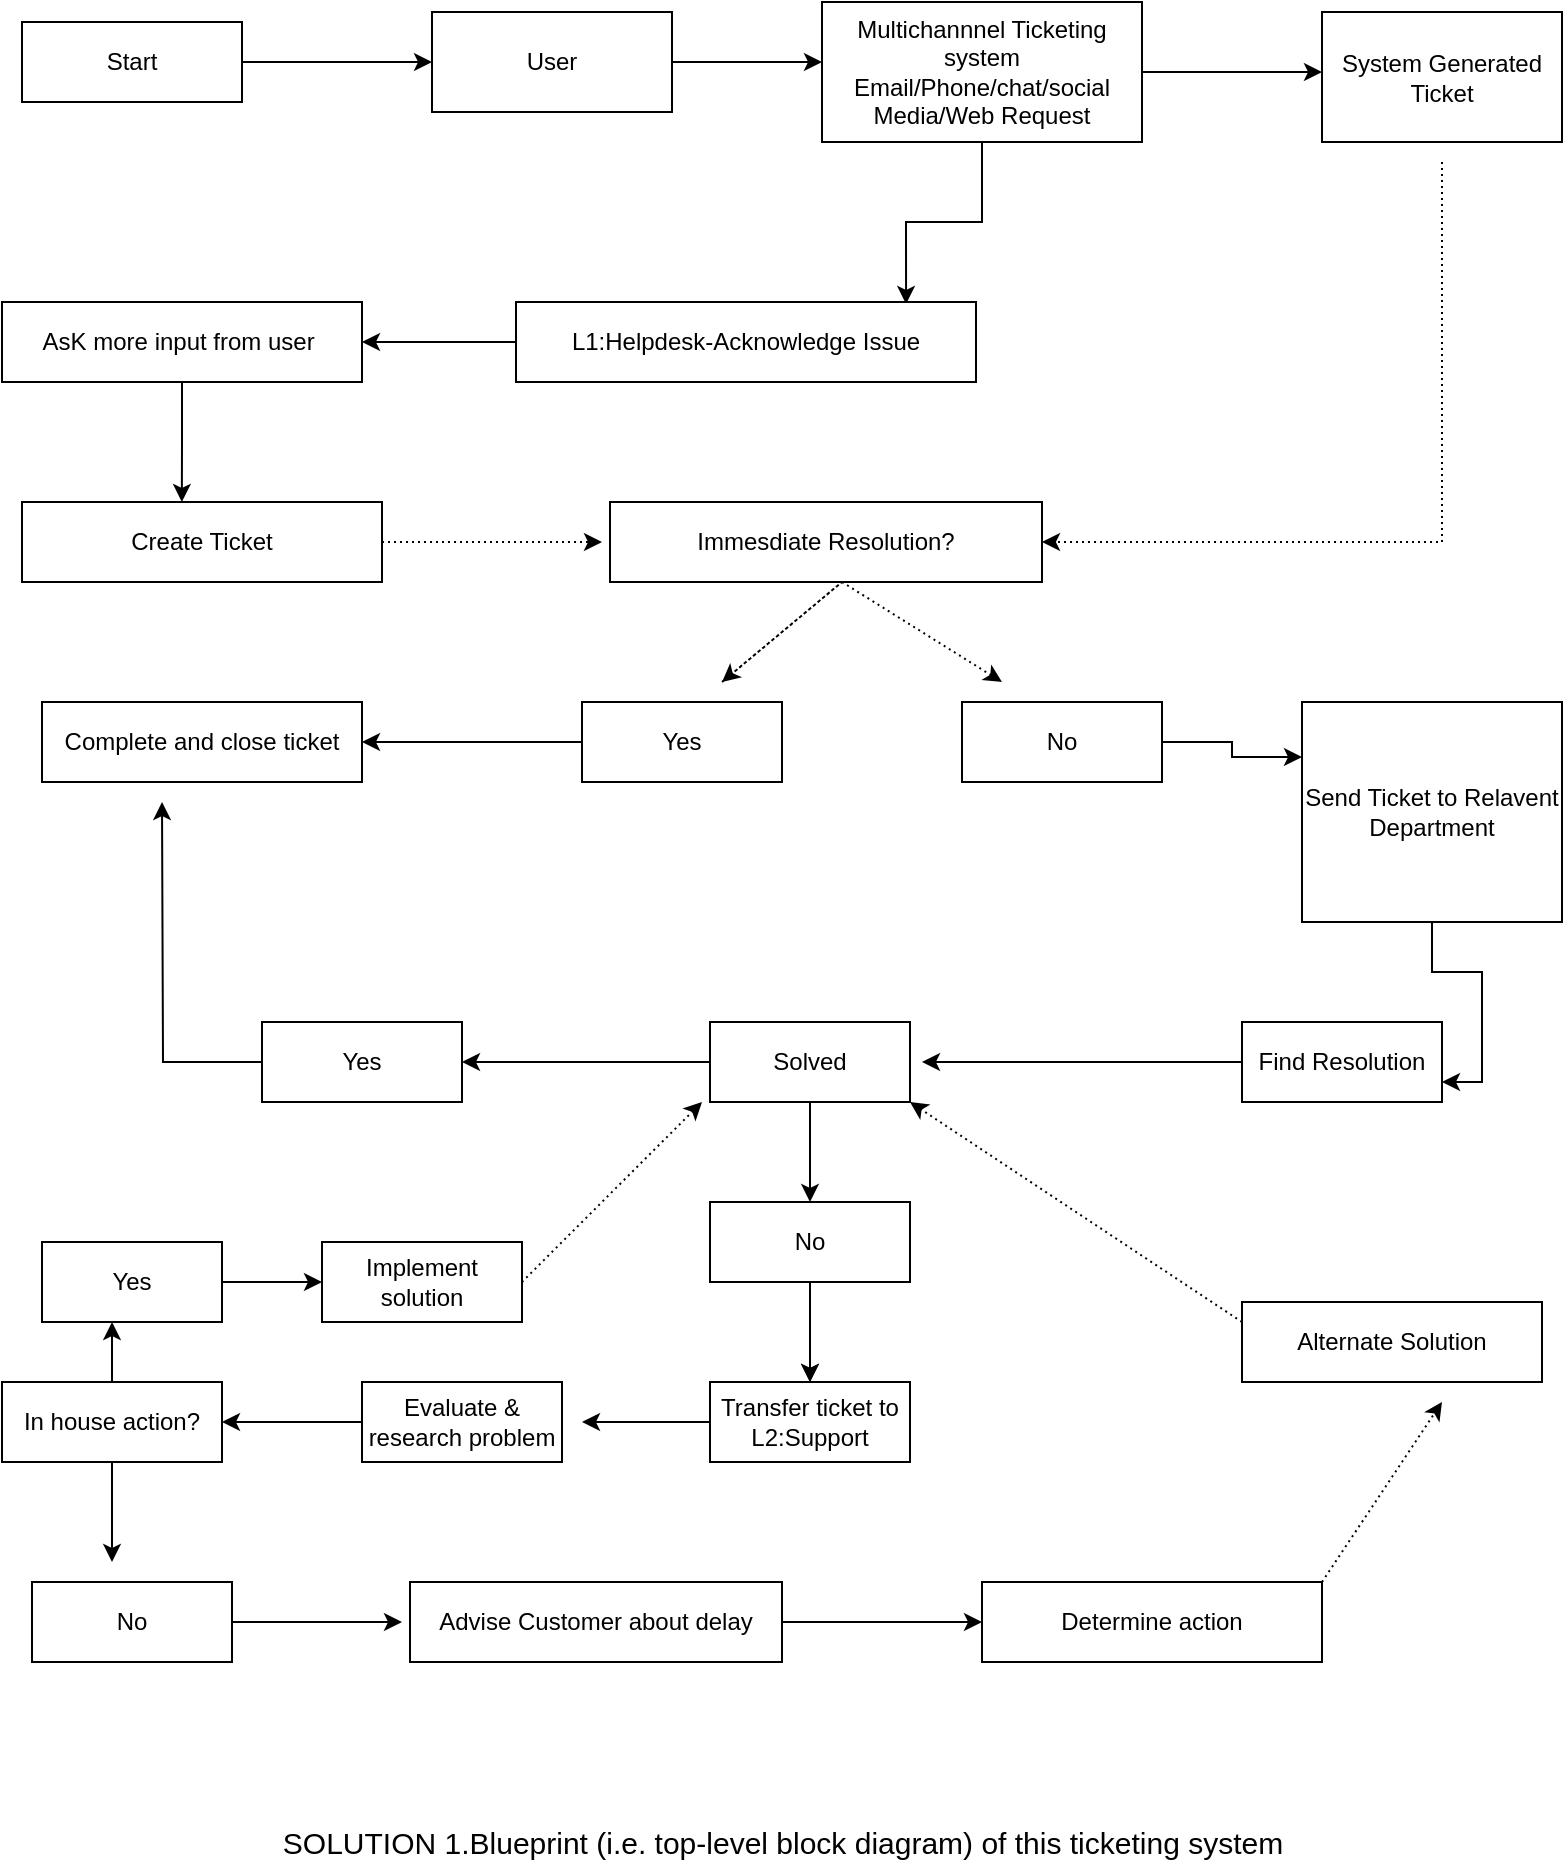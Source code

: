 <mxfile version="18.0.3" type="device"><diagram id="_JCmLVWtzS99119XUCbM" name="Page-1"><mxGraphModel dx="868" dy="520" grid="1" gridSize="10" guides="1" tooltips="1" connect="1" arrows="1" fold="1" page="1" pageScale="1" pageWidth="827" pageHeight="1169" math="0" shadow="0"><root><mxCell id="0"/><mxCell id="1" parent="0"/><mxCell id="wm2n2AeegYJsjQUDE2-H-5" value="" style="edgeStyle=orthogonalEdgeStyle;rounded=0;orthogonalLoop=1;jettySize=auto;html=1;" edge="1" parent="1" source="wm2n2AeegYJsjQUDE2-H-1"><mxGeometry relative="1" as="geometry"><mxPoint x="225" y="40" as="targetPoint"/></mxGeometry></mxCell><mxCell id="wm2n2AeegYJsjQUDE2-H-1" value="Start" style="rounded=0;whiteSpace=wrap;html=1;" vertex="1" parent="1"><mxGeometry x="20" y="20" width="110" height="40" as="geometry"/></mxCell><mxCell id="wm2n2AeegYJsjQUDE2-H-8" value="&lt;span style=&quot;color: rgb(0, 0, 0); font-family: Helvetica; font-size: 12px; font-style: normal; font-variant-ligatures: normal; font-variant-caps: normal; font-weight: 400; letter-spacing: normal; orphans: 2; text-align: center; text-indent: 0px; text-transform: none; widows: 2; word-spacing: 0px; -webkit-text-stroke-width: 0px; background-color: rgb(248, 249, 250); text-decoration-thickness: initial; text-decoration-style: initial; text-decoration-color: initial; float: none; display: inline !important;&quot;&gt;Text&lt;/span&gt;" style="text;whiteSpace=wrap;html=1;" vertex="1" parent="1"><mxGeometry x="260" y="40" width="50" height="30" as="geometry"/></mxCell><mxCell id="wm2n2AeegYJsjQUDE2-H-12" style="edgeStyle=orthogonalEdgeStyle;rounded=0;orthogonalLoop=1;jettySize=auto;html=1;exitX=1;exitY=0.5;exitDx=0;exitDy=0;" edge="1" parent="1" source="wm2n2AeegYJsjQUDE2-H-9"><mxGeometry relative="1" as="geometry"><mxPoint x="420" y="40" as="targetPoint"/></mxGeometry></mxCell><mxCell id="wm2n2AeegYJsjQUDE2-H-9" value="User" style="whiteSpace=wrap;html=1;" vertex="1" parent="1"><mxGeometry x="225" y="15" width="120" height="50" as="geometry"/></mxCell><mxCell id="wm2n2AeegYJsjQUDE2-H-17" style="edgeStyle=orthogonalEdgeStyle;rounded=0;orthogonalLoop=1;jettySize=auto;html=1;exitX=1;exitY=0.5;exitDx=0;exitDy=0;" edge="1" parent="1" source="wm2n2AeegYJsjQUDE2-H-16"><mxGeometry relative="1" as="geometry"><mxPoint x="670" y="45" as="targetPoint"/></mxGeometry></mxCell><mxCell id="wm2n2AeegYJsjQUDE2-H-22" style="edgeStyle=orthogonalEdgeStyle;rounded=0;orthogonalLoop=1;jettySize=auto;html=1;entryX=0.848;entryY=0.025;entryDx=0;entryDy=0;entryPerimeter=0;" edge="1" parent="1" source="wm2n2AeegYJsjQUDE2-H-16" target="wm2n2AeegYJsjQUDE2-H-20"><mxGeometry relative="1" as="geometry"/></mxCell><mxCell id="wm2n2AeegYJsjQUDE2-H-16" value="Multichannnel Ticketing system&lt;br&gt;Email/Phone/chat/social Media/Web Request" style="whiteSpace=wrap;html=1;align=center;" vertex="1" parent="1"><mxGeometry x="420" y="10" width="160" height="70" as="geometry"/></mxCell><mxCell id="wm2n2AeegYJsjQUDE2-H-18" value="System Generated Ticket" style="whiteSpace=wrap;html=1;align=center;" vertex="1" parent="1"><mxGeometry x="670" y="15" width="120" height="65" as="geometry"/></mxCell><mxCell id="wm2n2AeegYJsjQUDE2-H-23" value="" style="edgeStyle=orthogonalEdgeStyle;rounded=0;orthogonalLoop=1;jettySize=auto;html=1;" edge="1" parent="1" source="wm2n2AeegYJsjQUDE2-H-20" target="wm2n2AeegYJsjQUDE2-H-21"><mxGeometry relative="1" as="geometry"/></mxCell><mxCell id="wm2n2AeegYJsjQUDE2-H-20" value="L1:Helpdesk-Acknowledge Issue" style="whiteSpace=wrap;html=1;align=center;" vertex="1" parent="1"><mxGeometry x="267" y="160" width="230" height="40" as="geometry"/></mxCell><mxCell id="wm2n2AeegYJsjQUDE2-H-29" style="edgeStyle=orthogonalEdgeStyle;rounded=0;orthogonalLoop=1;jettySize=auto;html=1;entryX=0.444;entryY=0;entryDx=0;entryDy=0;entryPerimeter=0;" edge="1" parent="1" source="wm2n2AeegYJsjQUDE2-H-21" target="wm2n2AeegYJsjQUDE2-H-24"><mxGeometry relative="1" as="geometry"/></mxCell><mxCell id="wm2n2AeegYJsjQUDE2-H-21" value="AsK more input from user&amp;nbsp;" style="whiteSpace=wrap;html=1;align=center;" vertex="1" parent="1"><mxGeometry x="10" y="160" width="180" height="40" as="geometry"/></mxCell><mxCell id="wm2n2AeegYJsjQUDE2-H-24" value="Create Ticket" style="whiteSpace=wrap;html=1;align=center;" vertex="1" parent="1"><mxGeometry x="20" y="260" width="180" height="40" as="geometry"/></mxCell><mxCell id="wm2n2AeegYJsjQUDE2-H-35" style="edgeStyle=orthogonalEdgeStyle;rounded=0;orthogonalLoop=1;jettySize=auto;html=1;exitX=0;exitY=0.5;exitDx=0;exitDy=0;entryX=1;entryY=0.5;entryDx=0;entryDy=0;" edge="1" parent="1" source="wm2n2AeegYJsjQUDE2-H-25" target="wm2n2AeegYJsjQUDE2-H-27"><mxGeometry relative="1" as="geometry"/></mxCell><mxCell id="wm2n2AeegYJsjQUDE2-H-25" value="Yes" style="whiteSpace=wrap;html=1;align=center;" vertex="1" parent="1"><mxGeometry x="300" y="360" width="100" height="40" as="geometry"/></mxCell><mxCell id="wm2n2AeegYJsjQUDE2-H-26" value="Immesdiate Resolution?" style="whiteSpace=wrap;html=1;align=center;" vertex="1" parent="1"><mxGeometry x="314" y="260" width="216" height="40" as="geometry"/></mxCell><mxCell id="wm2n2AeegYJsjQUDE2-H-27" value="Complete and close ticket" style="whiteSpace=wrap;html=1;align=center;" vertex="1" parent="1"><mxGeometry x="30" y="360" width="160" height="40" as="geometry"/></mxCell><mxCell id="wm2n2AeegYJsjQUDE2-H-38" style="edgeStyle=orthogonalEdgeStyle;rounded=0;orthogonalLoop=1;jettySize=auto;html=1;exitX=1;exitY=0.5;exitDx=0;exitDy=0;entryX=0;entryY=0.25;entryDx=0;entryDy=0;" edge="1" parent="1" source="wm2n2AeegYJsjQUDE2-H-28" target="wm2n2AeegYJsjQUDE2-H-37"><mxGeometry relative="1" as="geometry"/></mxCell><mxCell id="wm2n2AeegYJsjQUDE2-H-28" value="No" style="whiteSpace=wrap;html=1;align=center;" vertex="1" parent="1"><mxGeometry x="490" y="360" width="100" height="40" as="geometry"/></mxCell><mxCell id="wm2n2AeegYJsjQUDE2-H-52" style="edgeStyle=orthogonalEdgeStyle;rounded=0;orthogonalLoop=1;jettySize=auto;html=1;entryX=1;entryY=0.5;entryDx=0;entryDy=0;" edge="1" parent="1" source="wm2n2AeegYJsjQUDE2-H-36" target="wm2n2AeegYJsjQUDE2-H-50"><mxGeometry relative="1" as="geometry"/></mxCell><mxCell id="wm2n2AeegYJsjQUDE2-H-58" style="edgeStyle=orthogonalEdgeStyle;rounded=0;orthogonalLoop=1;jettySize=auto;html=1;exitX=0.5;exitY=1;exitDx=0;exitDy=0;entryX=0.5;entryY=0;entryDx=0;entryDy=0;" edge="1" parent="1" source="wm2n2AeegYJsjQUDE2-H-36" target="wm2n2AeegYJsjQUDE2-H-57"><mxGeometry relative="1" as="geometry"/></mxCell><mxCell id="wm2n2AeegYJsjQUDE2-H-36" value="Solved" style="whiteSpace=wrap;html=1;align=center;" vertex="1" parent="1"><mxGeometry x="364" y="520" width="100" height="40" as="geometry"/></mxCell><mxCell id="wm2n2AeegYJsjQUDE2-H-54" style="edgeStyle=orthogonalEdgeStyle;rounded=0;orthogonalLoop=1;jettySize=auto;html=1;entryX=1;entryY=0.75;entryDx=0;entryDy=0;" edge="1" parent="1" source="wm2n2AeegYJsjQUDE2-H-37" target="wm2n2AeegYJsjQUDE2-H-49"><mxGeometry relative="1" as="geometry"/></mxCell><mxCell id="wm2n2AeegYJsjQUDE2-H-37" value="Send Ticket to Relavent Department" style="whiteSpace=wrap;html=1;align=center;" vertex="1" parent="1"><mxGeometry x="660" y="360" width="130" height="110" as="geometry"/></mxCell><mxCell id="wm2n2AeegYJsjQUDE2-H-53" style="edgeStyle=orthogonalEdgeStyle;rounded=0;orthogonalLoop=1;jettySize=auto;html=1;" edge="1" parent="1" source="wm2n2AeegYJsjQUDE2-H-49"><mxGeometry relative="1" as="geometry"><mxPoint x="470" y="540" as="targetPoint"/></mxGeometry></mxCell><mxCell id="wm2n2AeegYJsjQUDE2-H-49" value="Find Resolution" style="whiteSpace=wrap;html=1;align=center;" vertex="1" parent="1"><mxGeometry x="630" y="520" width="100" height="40" as="geometry"/></mxCell><mxCell id="wm2n2AeegYJsjQUDE2-H-51" style="edgeStyle=orthogonalEdgeStyle;rounded=0;orthogonalLoop=1;jettySize=auto;html=1;" edge="1" parent="1" source="wm2n2AeegYJsjQUDE2-H-50"><mxGeometry relative="1" as="geometry"><mxPoint x="90" y="410" as="targetPoint"/></mxGeometry></mxCell><mxCell id="wm2n2AeegYJsjQUDE2-H-50" value="Yes" style="whiteSpace=wrap;html=1;align=center;" vertex="1" parent="1"><mxGeometry x="140" y="520" width="100" height="40" as="geometry"/></mxCell><mxCell id="wm2n2AeegYJsjQUDE2-H-55" value="Alternate Solution" style="whiteSpace=wrap;html=1;align=center;sketch=0;" vertex="1" parent="1"><mxGeometry x="630" y="660" width="150" height="40" as="geometry"/></mxCell><mxCell id="wm2n2AeegYJsjQUDE2-H-62" style="edgeStyle=orthogonalEdgeStyle;rounded=0;orthogonalLoop=1;jettySize=auto;html=1;" edge="1" parent="1" source="wm2n2AeegYJsjQUDE2-H-56"><mxGeometry relative="1" as="geometry"><mxPoint x="300" y="720" as="targetPoint"/></mxGeometry></mxCell><mxCell id="wm2n2AeegYJsjQUDE2-H-56" value="Transfer ticket to L2:Support" style="whiteSpace=wrap;html=1;align=center;" vertex="1" parent="1"><mxGeometry x="364" y="700" width="100" height="40" as="geometry"/></mxCell><mxCell id="wm2n2AeegYJsjQUDE2-H-59" style="edgeStyle=orthogonalEdgeStyle;rounded=0;orthogonalLoop=1;jettySize=auto;html=1;entryX=0.5;entryY=0;entryDx=0;entryDy=0;" edge="1" parent="1" source="wm2n2AeegYJsjQUDE2-H-57" target="wm2n2AeegYJsjQUDE2-H-56"><mxGeometry relative="1" as="geometry"/></mxCell><mxCell id="wm2n2AeegYJsjQUDE2-H-84" value="" style="edgeStyle=orthogonalEdgeStyle;rounded=0;orthogonalLoop=1;jettySize=auto;html=1;dashed=1;dashPattern=1 2;" edge="1" parent="1" source="wm2n2AeegYJsjQUDE2-H-57" target="wm2n2AeegYJsjQUDE2-H-56"><mxGeometry relative="1" as="geometry"/></mxCell><mxCell id="wm2n2AeegYJsjQUDE2-H-57" value="No" style="whiteSpace=wrap;html=1;align=center;" vertex="1" parent="1"><mxGeometry x="364" y="610" width="100" height="40" as="geometry"/></mxCell><mxCell id="wm2n2AeegYJsjQUDE2-H-63" style="edgeStyle=orthogonalEdgeStyle;rounded=0;orthogonalLoop=1;jettySize=auto;html=1;entryX=1;entryY=0.5;entryDx=0;entryDy=0;" edge="1" parent="1" source="wm2n2AeegYJsjQUDE2-H-60" target="wm2n2AeegYJsjQUDE2-H-61"><mxGeometry relative="1" as="geometry"/></mxCell><mxCell id="wm2n2AeegYJsjQUDE2-H-60" value="Evaluate &amp;amp; research problem" style="whiteSpace=wrap;html=1;align=center;" vertex="1" parent="1"><mxGeometry x="190" y="700" width="100" height="40" as="geometry"/></mxCell><mxCell id="wm2n2AeegYJsjQUDE2-H-77" style="edgeStyle=orthogonalEdgeStyle;rounded=0;orthogonalLoop=1;jettySize=auto;html=1;" edge="1" parent="1" source="wm2n2AeegYJsjQUDE2-H-61"><mxGeometry relative="1" as="geometry"><mxPoint x="65" y="790" as="targetPoint"/></mxGeometry></mxCell><mxCell id="wm2n2AeegYJsjQUDE2-H-78" style="edgeStyle=orthogonalEdgeStyle;rounded=0;orthogonalLoop=1;jettySize=auto;html=1;entryX=0.389;entryY=1;entryDx=0;entryDy=0;entryPerimeter=0;" edge="1" parent="1" source="wm2n2AeegYJsjQUDE2-H-61" target="wm2n2AeegYJsjQUDE2-H-68"><mxGeometry relative="1" as="geometry"/></mxCell><mxCell id="wm2n2AeegYJsjQUDE2-H-61" value="In house action?" style="whiteSpace=wrap;html=1;align=center;" vertex="1" parent="1"><mxGeometry x="10" y="700" width="110" height="40" as="geometry"/></mxCell><mxCell id="wm2n2AeegYJsjQUDE2-H-70" style="edgeStyle=orthogonalEdgeStyle;rounded=0;orthogonalLoop=1;jettySize=auto;html=1;entryX=0;entryY=0.5;entryDx=0;entryDy=0;" edge="1" parent="1" source="wm2n2AeegYJsjQUDE2-H-68" target="wm2n2AeegYJsjQUDE2-H-69"><mxGeometry relative="1" as="geometry"/></mxCell><mxCell id="wm2n2AeegYJsjQUDE2-H-68" value="Yes" style="whiteSpace=wrap;html=1;align=center;sketch=0;" vertex="1" parent="1"><mxGeometry x="30" y="630" width="90" height="40" as="geometry"/></mxCell><mxCell id="wm2n2AeegYJsjQUDE2-H-69" value="Implement solution" style="whiteSpace=wrap;html=1;align=center;sketch=0;" vertex="1" parent="1"><mxGeometry x="170" y="630" width="100" height="40" as="geometry"/></mxCell><mxCell id="wm2n2AeegYJsjQUDE2-H-72" value="Determine action" style="whiteSpace=wrap;html=1;align=center;sketch=0;" vertex="1" parent="1"><mxGeometry x="500" y="800" width="170" height="40" as="geometry"/></mxCell><mxCell id="wm2n2AeegYJsjQUDE2-H-75" style="edgeStyle=orthogonalEdgeStyle;rounded=0;orthogonalLoop=1;jettySize=auto;html=1;entryX=0;entryY=0.5;entryDx=0;entryDy=0;" edge="1" parent="1" source="wm2n2AeegYJsjQUDE2-H-73" target="wm2n2AeegYJsjQUDE2-H-72"><mxGeometry relative="1" as="geometry"/></mxCell><mxCell id="wm2n2AeegYJsjQUDE2-H-73" value="Advise Customer about delay" style="whiteSpace=wrap;html=1;align=center;sketch=0;" vertex="1" parent="1"><mxGeometry x="214" y="800" width="186" height="40" as="geometry"/></mxCell><mxCell id="wm2n2AeegYJsjQUDE2-H-76" style="edgeStyle=orthogonalEdgeStyle;rounded=0;orthogonalLoop=1;jettySize=auto;html=1;" edge="1" parent="1" source="wm2n2AeegYJsjQUDE2-H-74"><mxGeometry relative="1" as="geometry"><mxPoint x="210" y="820" as="targetPoint"/></mxGeometry></mxCell><mxCell id="wm2n2AeegYJsjQUDE2-H-74" value="No" style="whiteSpace=wrap;html=1;align=center;sketch=0;" vertex="1" parent="1"><mxGeometry x="25" y="800" width="100" height="40" as="geometry"/></mxCell><mxCell id="wm2n2AeegYJsjQUDE2-H-81" value="" style="endArrow=classic;html=1;rounded=0;dashed=1;dashPattern=1 2;" edge="1" parent="1"><mxGeometry width="50" height="50" relative="1" as="geometry"><mxPoint x="270" y="650" as="sourcePoint"/><mxPoint x="360" y="560" as="targetPoint"/><Array as="points"><mxPoint x="280" y="640"/></Array></mxGeometry></mxCell><mxCell id="wm2n2AeegYJsjQUDE2-H-82" value="" style="endArrow=classic;html=1;rounded=0;entryX=1;entryY=1;entryDx=0;entryDy=0;exitX=0;exitY=0.25;exitDx=0;exitDy=0;dashed=1;dashPattern=1 2;" edge="1" parent="1" source="wm2n2AeegYJsjQUDE2-H-55" target="wm2n2AeegYJsjQUDE2-H-36"><mxGeometry width="50" height="50" relative="1" as="geometry"><mxPoint x="580" y="640" as="sourcePoint"/><mxPoint x="630" y="590" as="targetPoint"/></mxGeometry></mxCell><mxCell id="wm2n2AeegYJsjQUDE2-H-83" value="" style="endArrow=classic;html=1;rounded=0;dashed=1;dashPattern=1 2;" edge="1" parent="1"><mxGeometry width="50" height="50" relative="1" as="geometry"><mxPoint x="670" y="800" as="sourcePoint"/><mxPoint x="730" y="710" as="targetPoint"/></mxGeometry></mxCell><mxCell id="wm2n2AeegYJsjQUDE2-H-85" value="" style="endArrow=classic;html=1;rounded=0;dashed=1;dashPattern=1 2;" edge="1" parent="1"><mxGeometry width="50" height="50" relative="1" as="geometry"><mxPoint x="370" y="350" as="sourcePoint"/><mxPoint x="370" y="350" as="targetPoint"/><Array as="points"><mxPoint x="430" y="300"/></Array></mxGeometry></mxCell><mxCell id="wm2n2AeegYJsjQUDE2-H-86" value="" style="endArrow=classic;html=1;rounded=0;dashed=1;dashPattern=1 2;" edge="1" parent="1"><mxGeometry width="50" height="50" relative="1" as="geometry"><mxPoint x="430" y="300" as="sourcePoint"/><mxPoint x="510" y="350" as="targetPoint"/></mxGeometry></mxCell><mxCell id="wm2n2AeegYJsjQUDE2-H-87" value="" style="endArrow=classic;html=1;rounded=0;dashed=1;dashPattern=1 2;exitX=1;exitY=0.5;exitDx=0;exitDy=0;" edge="1" parent="1" source="wm2n2AeegYJsjQUDE2-H-24"><mxGeometry width="50" height="50" relative="1" as="geometry"><mxPoint x="200" y="290" as="sourcePoint"/><mxPoint x="310" y="280" as="targetPoint"/></mxGeometry></mxCell><mxCell id="wm2n2AeegYJsjQUDE2-H-88" value="" style="endArrow=classic;html=1;rounded=0;dashed=1;dashPattern=1 2;entryX=1;entryY=0.5;entryDx=0;entryDy=0;" edge="1" parent="1" target="wm2n2AeegYJsjQUDE2-H-26"><mxGeometry width="50" height="50" relative="1" as="geometry"><mxPoint x="730" y="90" as="sourcePoint"/><mxPoint x="690" y="280" as="targetPoint"/><Array as="points"><mxPoint x="730" y="280"/></Array></mxGeometry></mxCell><mxCell id="wm2n2AeegYJsjQUDE2-H-89" value="&lt;font style=&quot;font-size: 15px;&quot;&gt;SOLUTION 1.Blueprint (i.e. top-level block diagram) of this ticketing system&lt;/font&gt;" style="text;html=1;align=center;verticalAlign=middle;resizable=0;points=[];autosize=1;strokeColor=none;fillColor=none;" vertex="1" parent="1"><mxGeometry x="140" y="920" width="520" height="20" as="geometry"/></mxCell></root></mxGraphModel></diagram></mxfile>